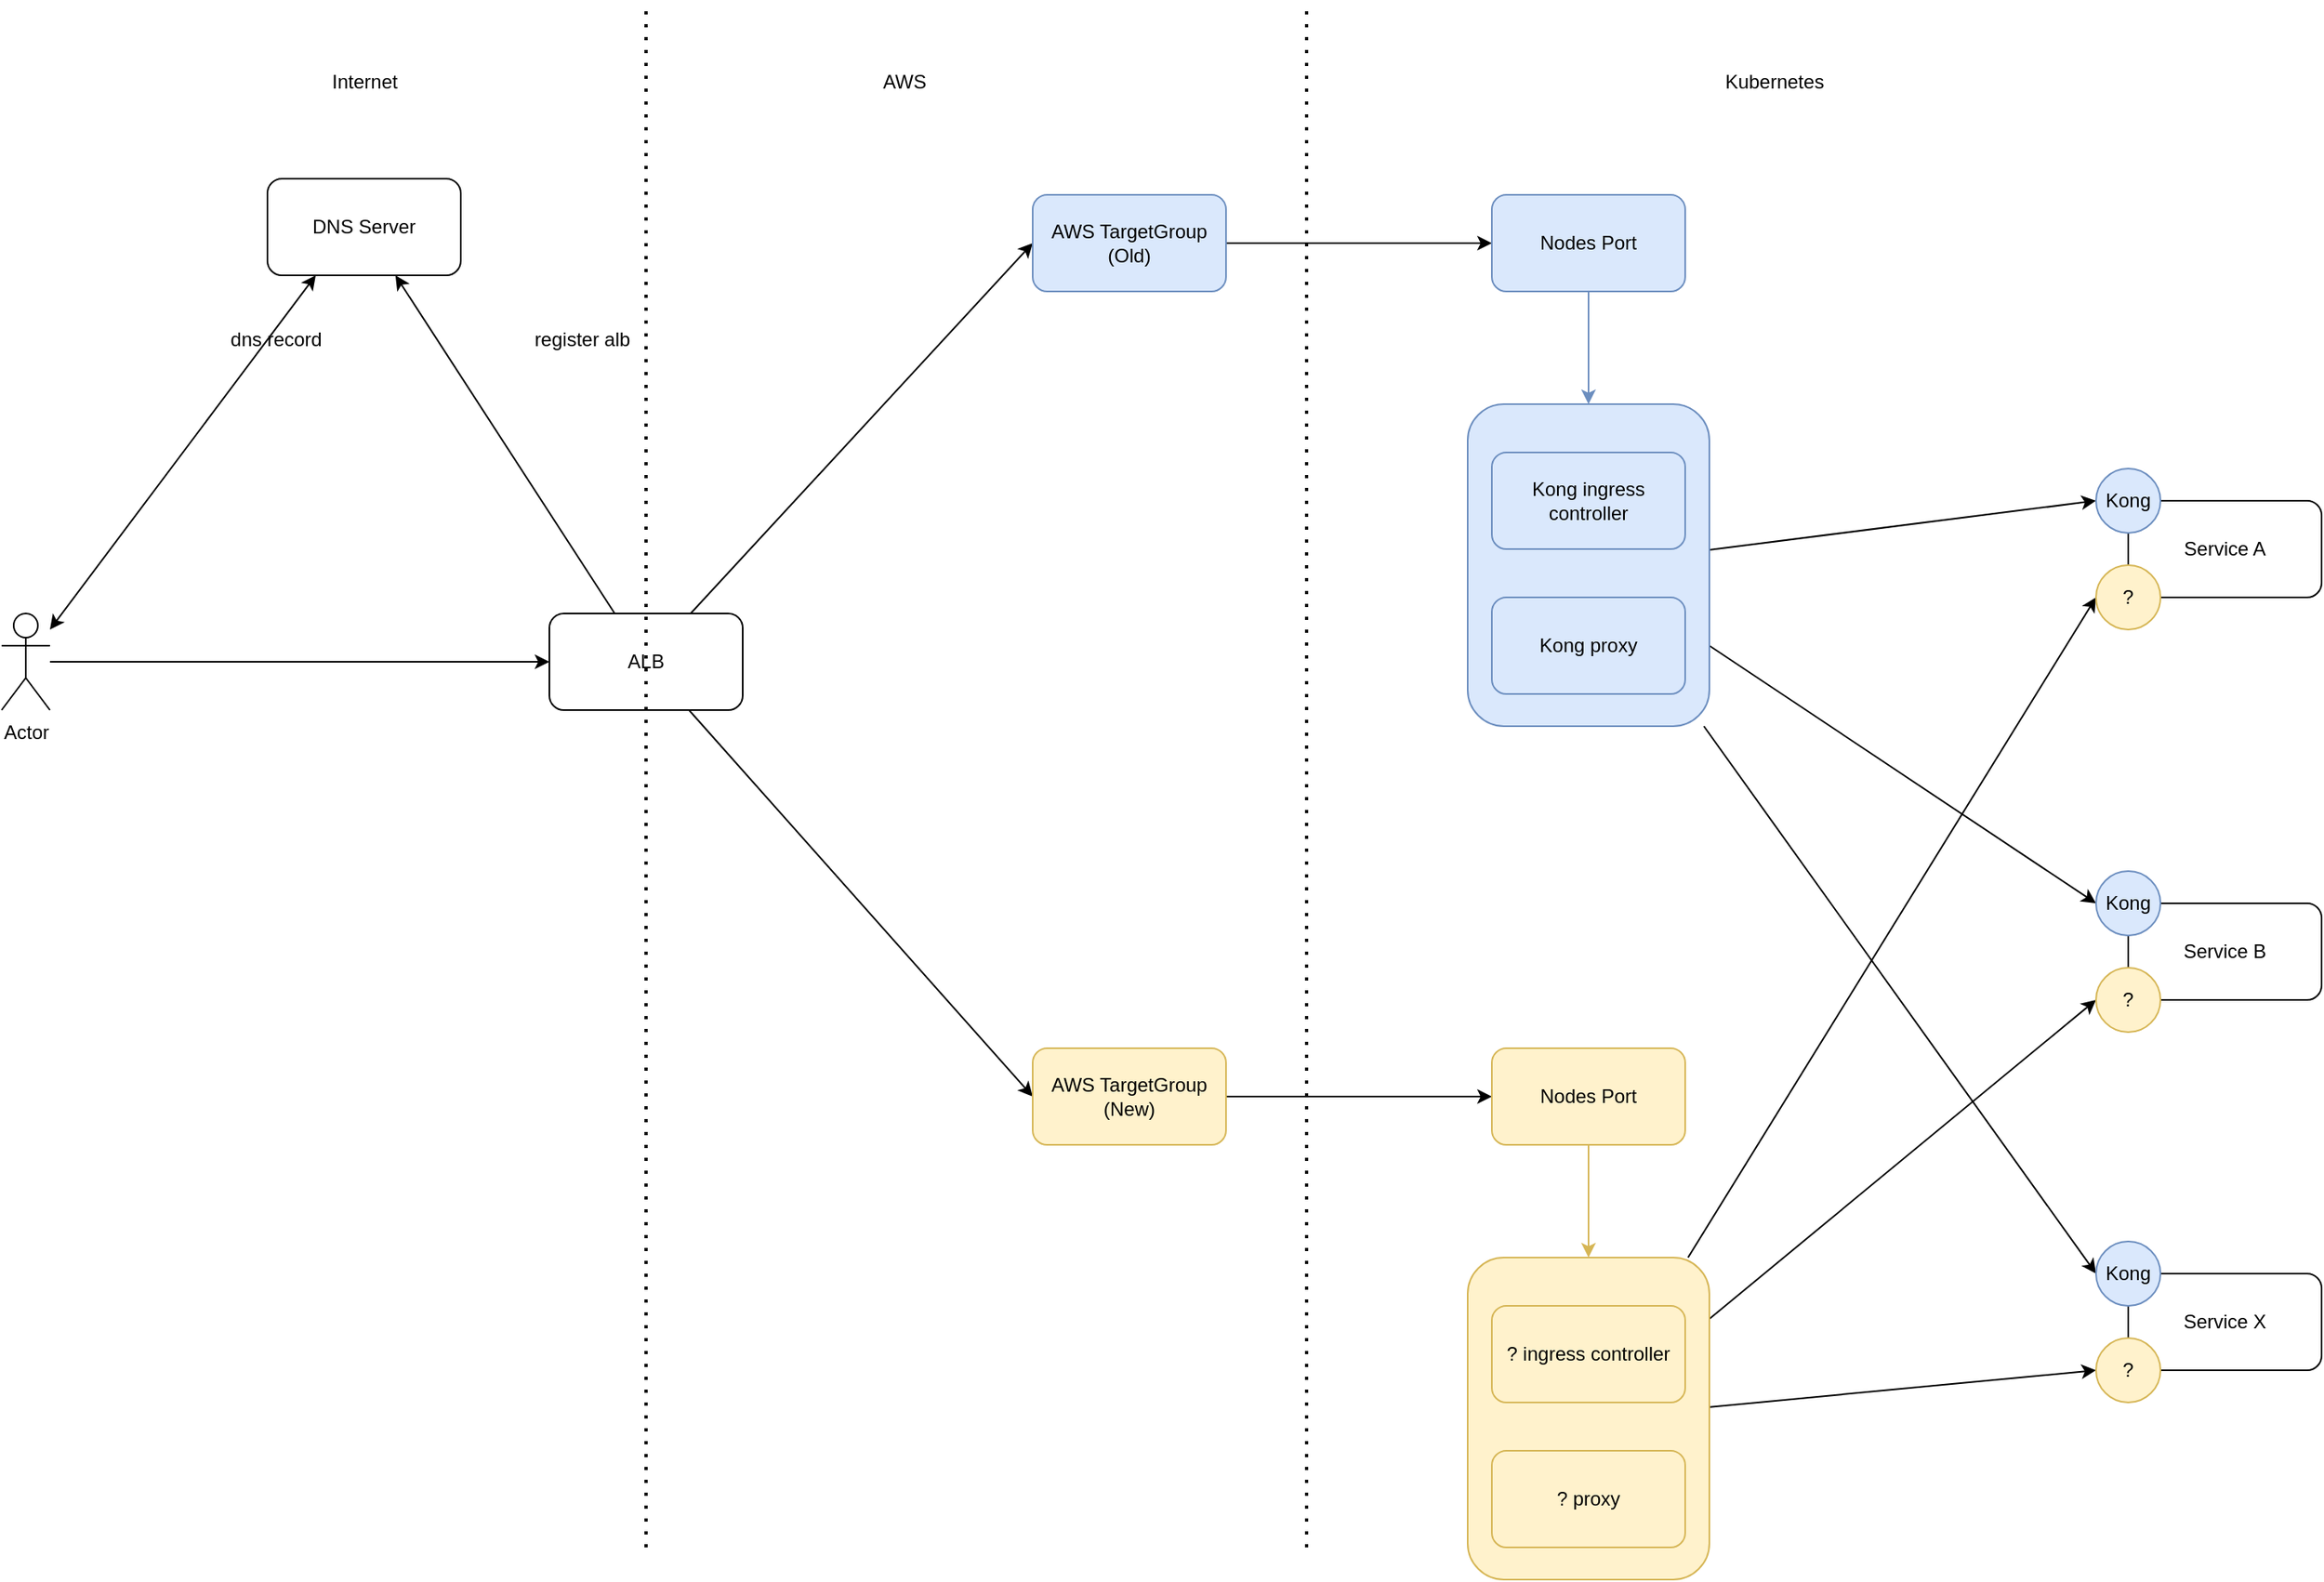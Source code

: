 <mxfile version="21.1.1" type="github">
  <diagram name="Page-1" id="HWPAQTV0XwuMj5h99DF8">
    <mxGraphModel dx="1681" dy="1074" grid="1" gridSize="10" guides="1" tooltips="1" connect="1" arrows="1" fold="1" page="1" pageScale="1" pageWidth="850" pageHeight="1100" math="0" shadow="0">
      <root>
        <mxCell id="0" />
        <mxCell id="1" parent="0" />
        <mxCell id="Pv0KOwEwn0K06OdQmr55-17" style="rounded=0;orthogonalLoop=1;jettySize=auto;html=1;entryX=0.25;entryY=1;entryDx=0;entryDy=0;startArrow=classic;startFill=1;" edge="1" parent="1" source="Pv0KOwEwn0K06OdQmr55-1" target="Pv0KOwEwn0K06OdQmr55-2">
          <mxGeometry relative="1" as="geometry">
            <mxPoint x="230" y="130" as="targetPoint" />
          </mxGeometry>
        </mxCell>
        <mxCell id="Pv0KOwEwn0K06OdQmr55-19" style="rounded=0;orthogonalLoop=1;jettySize=auto;html=1;entryX=0;entryY=0.5;entryDx=0;entryDy=0;" edge="1" parent="1" source="Pv0KOwEwn0K06OdQmr55-1" target="Pv0KOwEwn0K06OdQmr55-3">
          <mxGeometry relative="1" as="geometry" />
        </mxCell>
        <mxCell id="Pv0KOwEwn0K06OdQmr55-1" value="Actor" style="shape=umlActor;verticalLabelPosition=bottom;verticalAlign=top;html=1;outlineConnect=0;" vertex="1" parent="1">
          <mxGeometry y="410" width="30" height="60" as="geometry" />
        </mxCell>
        <mxCell id="Pv0KOwEwn0K06OdQmr55-2" value="DNS Server" style="rounded=1;whiteSpace=wrap;html=1;" vertex="1" parent="1">
          <mxGeometry x="165" y="140" width="120" height="60" as="geometry" />
        </mxCell>
        <mxCell id="Pv0KOwEwn0K06OdQmr55-20" style="rounded=0;orthogonalLoop=1;jettySize=auto;html=1;entryX=0;entryY=0.5;entryDx=0;entryDy=0;" edge="1" parent="1" source="Pv0KOwEwn0K06OdQmr55-3" target="Pv0KOwEwn0K06OdQmr55-4">
          <mxGeometry relative="1" as="geometry" />
        </mxCell>
        <mxCell id="Pv0KOwEwn0K06OdQmr55-32" style="rounded=0;orthogonalLoop=1;jettySize=auto;html=1;entryX=0;entryY=0.5;entryDx=0;entryDy=0;" edge="1" parent="1" source="Pv0KOwEwn0K06OdQmr55-3" target="Pv0KOwEwn0K06OdQmr55-12">
          <mxGeometry relative="1" as="geometry" />
        </mxCell>
        <mxCell id="Pv0KOwEwn0K06OdQmr55-38" style="rounded=0;orthogonalLoop=1;jettySize=auto;html=1;" edge="1" parent="1" source="Pv0KOwEwn0K06OdQmr55-3" target="Pv0KOwEwn0K06OdQmr55-2">
          <mxGeometry relative="1" as="geometry" />
        </mxCell>
        <mxCell id="Pv0KOwEwn0K06OdQmr55-3" value="ALB" style="rounded=1;whiteSpace=wrap;html=1;" vertex="1" parent="1">
          <mxGeometry x="340" y="410" width="120" height="60" as="geometry" />
        </mxCell>
        <mxCell id="Pv0KOwEwn0K06OdQmr55-21" style="rounded=0;orthogonalLoop=1;jettySize=auto;html=1;entryX=0;entryY=0.5;entryDx=0;entryDy=0;" edge="1" parent="1" source="Pv0KOwEwn0K06OdQmr55-4" target="Pv0KOwEwn0K06OdQmr55-5">
          <mxGeometry relative="1" as="geometry" />
        </mxCell>
        <mxCell id="Pv0KOwEwn0K06OdQmr55-4" value="AWS TargetGroup&lt;br&gt;(Old)" style="rounded=1;whiteSpace=wrap;html=1;fillColor=#dae8fc;strokeColor=#6c8ebf;" vertex="1" parent="1">
          <mxGeometry x="640" y="150" width="120" height="60" as="geometry" />
        </mxCell>
        <mxCell id="Pv0KOwEwn0K06OdQmr55-22" style="rounded=0;orthogonalLoop=1;jettySize=auto;html=1;entryX=0.5;entryY=0;entryDx=0;entryDy=0;fillColor=#dae8fc;strokeColor=#6c8ebf;" edge="1" parent="1" source="Pv0KOwEwn0K06OdQmr55-5" target="Pv0KOwEwn0K06OdQmr55-6">
          <mxGeometry relative="1" as="geometry" />
        </mxCell>
        <mxCell id="Pv0KOwEwn0K06OdQmr55-5" value="Nodes Port" style="rounded=1;whiteSpace=wrap;html=1;fillColor=#dae8fc;strokeColor=#6c8ebf;" vertex="1" parent="1">
          <mxGeometry x="925" y="150" width="120" height="60" as="geometry" />
        </mxCell>
        <mxCell id="Pv0KOwEwn0K06OdQmr55-29" style="rounded=0;orthogonalLoop=1;jettySize=auto;html=1;entryX=0;entryY=0.5;entryDx=0;entryDy=0;" edge="1" parent="1" source="Pv0KOwEwn0K06OdQmr55-6" target="Pv0KOwEwn0K06OdQmr55-23">
          <mxGeometry relative="1" as="geometry" />
        </mxCell>
        <mxCell id="Pv0KOwEwn0K06OdQmr55-30" style="rounded=0;orthogonalLoop=1;jettySize=auto;html=1;entryX=0;entryY=0.5;entryDx=0;entryDy=0;" edge="1" parent="1" source="Pv0KOwEwn0K06OdQmr55-6" target="Pv0KOwEwn0K06OdQmr55-24">
          <mxGeometry relative="1" as="geometry" />
        </mxCell>
        <mxCell id="Pv0KOwEwn0K06OdQmr55-31" style="rounded=0;orthogonalLoop=1;jettySize=auto;html=1;entryX=0;entryY=0.5;entryDx=0;entryDy=0;" edge="1" parent="1" source="Pv0KOwEwn0K06OdQmr55-6" target="Pv0KOwEwn0K06OdQmr55-25">
          <mxGeometry relative="1" as="geometry" />
        </mxCell>
        <mxCell id="Pv0KOwEwn0K06OdQmr55-6" value="" style="rounded=1;whiteSpace=wrap;html=1;fillColor=#dae8fc;strokeColor=#6c8ebf;" vertex="1" parent="1">
          <mxGeometry x="910" y="280" width="150" height="200" as="geometry" />
        </mxCell>
        <mxCell id="Pv0KOwEwn0K06OdQmr55-7" value="Kong ingress controller" style="rounded=1;whiteSpace=wrap;html=1;fillColor=#dae8fc;strokeColor=#6c8ebf;" vertex="1" parent="1">
          <mxGeometry x="925" y="310" width="120" height="60" as="geometry" />
        </mxCell>
        <mxCell id="Pv0KOwEwn0K06OdQmr55-8" value="Kong proxy" style="rounded=1;whiteSpace=wrap;html=1;fillColor=#dae8fc;strokeColor=#6c8ebf;" vertex="1" parent="1">
          <mxGeometry x="925" y="400" width="120" height="60" as="geometry" />
        </mxCell>
        <mxCell id="Pv0KOwEwn0K06OdQmr55-9" value="Service A" style="rounded=1;whiteSpace=wrap;html=1;" vertex="1" parent="1">
          <mxGeometry x="1320" y="340" width="120" height="60" as="geometry" />
        </mxCell>
        <mxCell id="Pv0KOwEwn0K06OdQmr55-10" value="Service B" style="rounded=1;whiteSpace=wrap;html=1;" vertex="1" parent="1">
          <mxGeometry x="1320" y="590" width="120" height="60" as="geometry" />
        </mxCell>
        <mxCell id="Pv0KOwEwn0K06OdQmr55-11" value="Service X" style="rounded=1;whiteSpace=wrap;html=1;" vertex="1" parent="1">
          <mxGeometry x="1320" y="820" width="120" height="60" as="geometry" />
        </mxCell>
        <mxCell id="Pv0KOwEwn0K06OdQmr55-33" style="rounded=0;orthogonalLoop=1;jettySize=auto;html=1;entryX=0;entryY=0.5;entryDx=0;entryDy=0;" edge="1" parent="1" source="Pv0KOwEwn0K06OdQmr55-12" target="Pv0KOwEwn0K06OdQmr55-13">
          <mxGeometry relative="1" as="geometry" />
        </mxCell>
        <mxCell id="Pv0KOwEwn0K06OdQmr55-12" value="AWS TargetGroup&lt;br&gt;(New)" style="rounded=1;whiteSpace=wrap;html=1;fillColor=#fff2cc;strokeColor=#d6b656;" vertex="1" parent="1">
          <mxGeometry x="640" y="680" width="120" height="60" as="geometry" />
        </mxCell>
        <mxCell id="Pv0KOwEwn0K06OdQmr55-34" style="rounded=0;orthogonalLoop=1;jettySize=auto;html=1;entryX=0.5;entryY=0;entryDx=0;entryDy=0;fillColor=#fff2cc;strokeColor=#d6b656;" edge="1" parent="1" source="Pv0KOwEwn0K06OdQmr55-13" target="Pv0KOwEwn0K06OdQmr55-14">
          <mxGeometry relative="1" as="geometry" />
        </mxCell>
        <mxCell id="Pv0KOwEwn0K06OdQmr55-13" value="Nodes Port" style="rounded=1;whiteSpace=wrap;html=1;fillColor=#fff2cc;strokeColor=#d6b656;" vertex="1" parent="1">
          <mxGeometry x="925" y="680" width="120" height="60" as="geometry" />
        </mxCell>
        <mxCell id="Pv0KOwEwn0K06OdQmr55-35" style="rounded=0;orthogonalLoop=1;jettySize=auto;html=1;entryX=0;entryY=0.5;entryDx=0;entryDy=0;" edge="1" parent="1" source="Pv0KOwEwn0K06OdQmr55-14" target="Pv0KOwEwn0K06OdQmr55-26">
          <mxGeometry relative="1" as="geometry" />
        </mxCell>
        <mxCell id="Pv0KOwEwn0K06OdQmr55-36" style="rounded=0;orthogonalLoop=1;jettySize=auto;html=1;entryX=0;entryY=0.5;entryDx=0;entryDy=0;" edge="1" parent="1" source="Pv0KOwEwn0K06OdQmr55-14" target="Pv0KOwEwn0K06OdQmr55-27">
          <mxGeometry relative="1" as="geometry" />
        </mxCell>
        <mxCell id="Pv0KOwEwn0K06OdQmr55-37" style="rounded=0;orthogonalLoop=1;jettySize=auto;html=1;entryX=0;entryY=0.5;entryDx=0;entryDy=0;" edge="1" parent="1" source="Pv0KOwEwn0K06OdQmr55-14" target="Pv0KOwEwn0K06OdQmr55-28">
          <mxGeometry relative="1" as="geometry" />
        </mxCell>
        <mxCell id="Pv0KOwEwn0K06OdQmr55-14" value="" style="rounded=1;whiteSpace=wrap;html=1;fillColor=#fff2cc;strokeColor=#d6b656;" vertex="1" parent="1">
          <mxGeometry x="910" y="810" width="150" height="200" as="geometry" />
        </mxCell>
        <mxCell id="Pv0KOwEwn0K06OdQmr55-15" value="? ingress controller" style="rounded=1;whiteSpace=wrap;html=1;fillColor=#fff2cc;strokeColor=#d6b656;" vertex="1" parent="1">
          <mxGeometry x="925" y="840" width="120" height="60" as="geometry" />
        </mxCell>
        <mxCell id="Pv0KOwEwn0K06OdQmr55-16" value="? proxy" style="rounded=1;whiteSpace=wrap;html=1;fillColor=#fff2cc;strokeColor=#d6b656;" vertex="1" parent="1">
          <mxGeometry x="925" y="930" width="120" height="60" as="geometry" />
        </mxCell>
        <mxCell id="Pv0KOwEwn0K06OdQmr55-23" value="Kong" style="ellipse;whiteSpace=wrap;html=1;aspect=fixed;fillColor=#dae8fc;strokeColor=#6c8ebf;" vertex="1" parent="1">
          <mxGeometry x="1300" y="320" width="40" height="40" as="geometry" />
        </mxCell>
        <mxCell id="Pv0KOwEwn0K06OdQmr55-24" value="Kong" style="ellipse;whiteSpace=wrap;html=1;aspect=fixed;fillColor=#dae8fc;strokeColor=#6c8ebf;" vertex="1" parent="1">
          <mxGeometry x="1300" y="570" width="40" height="40" as="geometry" />
        </mxCell>
        <mxCell id="Pv0KOwEwn0K06OdQmr55-25" value="Kong" style="ellipse;whiteSpace=wrap;html=1;aspect=fixed;fillColor=#dae8fc;strokeColor=#6c8ebf;" vertex="1" parent="1">
          <mxGeometry x="1300" y="800" width="40" height="40" as="geometry" />
        </mxCell>
        <mxCell id="Pv0KOwEwn0K06OdQmr55-26" value="?" style="ellipse;whiteSpace=wrap;html=1;aspect=fixed;fillColor=#fff2cc;strokeColor=#d6b656;" vertex="1" parent="1">
          <mxGeometry x="1300" y="380" width="40" height="40" as="geometry" />
        </mxCell>
        <mxCell id="Pv0KOwEwn0K06OdQmr55-27" value="?" style="ellipse;whiteSpace=wrap;html=1;aspect=fixed;fillColor=#fff2cc;strokeColor=#d6b656;" vertex="1" parent="1">
          <mxGeometry x="1300" y="630" width="40" height="40" as="geometry" />
        </mxCell>
        <mxCell id="Pv0KOwEwn0K06OdQmr55-28" value="?" style="ellipse;whiteSpace=wrap;html=1;aspect=fixed;fillColor=#fff2cc;strokeColor=#d6b656;" vertex="1" parent="1">
          <mxGeometry x="1300" y="860" width="40" height="40" as="geometry" />
        </mxCell>
        <mxCell id="Pv0KOwEwn0K06OdQmr55-39" value="dns record" style="text;html=1;align=center;verticalAlign=middle;resizable=0;points=[];autosize=1;strokeColor=none;fillColor=none;" vertex="1" parent="1">
          <mxGeometry x="130" y="225" width="80" height="30" as="geometry" />
        </mxCell>
        <mxCell id="Pv0KOwEwn0K06OdQmr55-40" value="register alb" style="text;html=1;align=center;verticalAlign=middle;resizable=0;points=[];autosize=1;strokeColor=none;fillColor=none;" vertex="1" parent="1">
          <mxGeometry x="320" y="225" width="80" height="30" as="geometry" />
        </mxCell>
        <mxCell id="Pv0KOwEwn0K06OdQmr55-41" value="" style="endArrow=none;dashed=1;html=1;dashPattern=1 3;strokeWidth=2;rounded=0;" edge="1" parent="1">
          <mxGeometry width="50" height="50" relative="1" as="geometry">
            <mxPoint x="400" y="990" as="sourcePoint" />
            <mxPoint x="400" y="30" as="targetPoint" />
          </mxGeometry>
        </mxCell>
        <mxCell id="Pv0KOwEwn0K06OdQmr55-42" value="" style="endArrow=none;dashed=1;html=1;dashPattern=1 3;strokeWidth=2;rounded=0;" edge="1" parent="1">
          <mxGeometry width="50" height="50" relative="1" as="geometry">
            <mxPoint x="810" y="990" as="sourcePoint" />
            <mxPoint x="810" y="30" as="targetPoint" />
          </mxGeometry>
        </mxCell>
        <mxCell id="Pv0KOwEwn0K06OdQmr55-45" value="Kubernetes" style="text;html=1;align=center;verticalAlign=middle;resizable=0;points=[];autosize=1;strokeColor=none;fillColor=none;" vertex="1" parent="1">
          <mxGeometry x="1060" y="65" width="80" height="30" as="geometry" />
        </mxCell>
        <mxCell id="Pv0KOwEwn0K06OdQmr55-46" value="AWS" style="text;html=1;align=center;verticalAlign=middle;resizable=0;points=[];autosize=1;strokeColor=none;fillColor=none;" vertex="1" parent="1">
          <mxGeometry x="535" y="65" width="50" height="30" as="geometry" />
        </mxCell>
        <mxCell id="Pv0KOwEwn0K06OdQmr55-47" value="Internet" style="text;html=1;align=center;verticalAlign=middle;resizable=0;points=[];autosize=1;strokeColor=none;fillColor=none;" vertex="1" parent="1">
          <mxGeometry x="195" y="65" width="60" height="30" as="geometry" />
        </mxCell>
      </root>
    </mxGraphModel>
  </diagram>
</mxfile>
